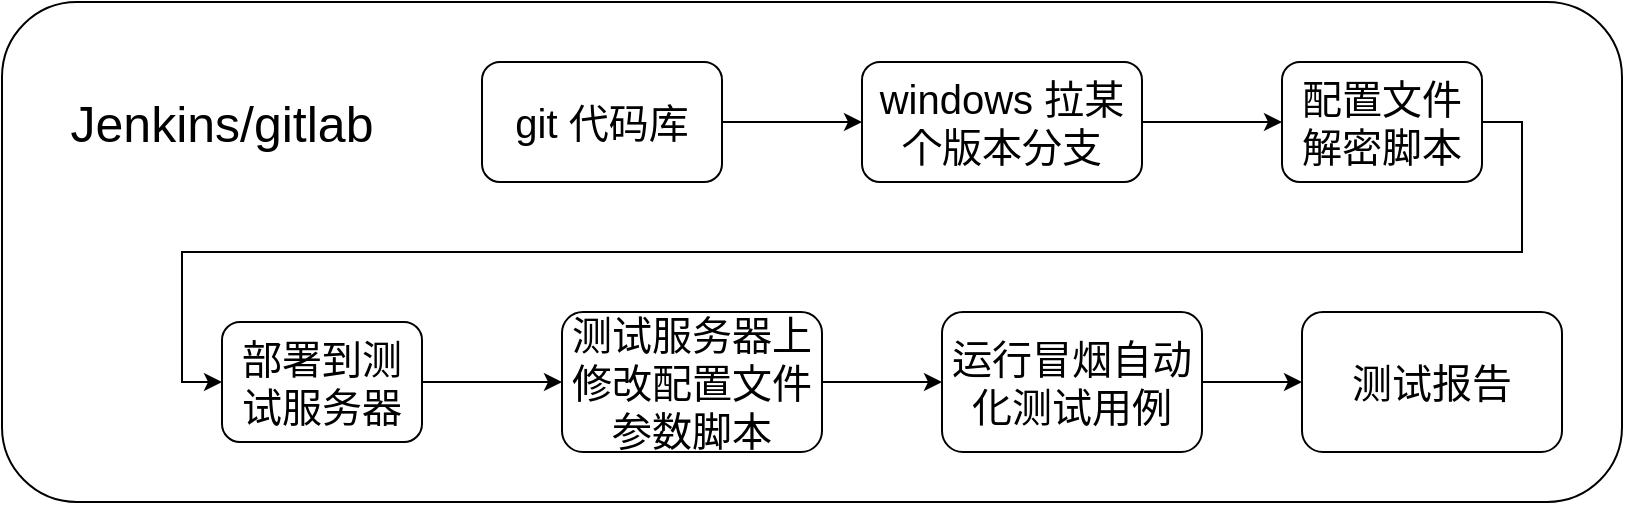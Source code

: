 <mxfile version="12.4.3" type="github" pages="1">
  <diagram id="DtKtHtbxeq_ghaz5WyAQ" name="Page-1">
    <mxGraphModel dx="1360" dy="753" grid="1" gridSize="10" guides="1" tooltips="1" connect="1" arrows="1" fold="1" page="1" pageScale="1" pageWidth="3300" pageHeight="4681" math="0" shadow="0">
      <root>
        <mxCell id="0"/>
        <mxCell id="1" parent="0"/>
        <mxCell id="g2pXE5J7bdPW5n_6ziGJ-14" value="" style="rounded=1;whiteSpace=wrap;html=1;" vertex="1" parent="1">
          <mxGeometry x="170" y="130" width="810" height="250" as="geometry"/>
        </mxCell>
        <mxCell id="g2pXE5J7bdPW5n_6ziGJ-6" style="edgeStyle=orthogonalEdgeStyle;rounded=0;orthogonalLoop=1;jettySize=auto;html=1;exitX=1;exitY=0.5;exitDx=0;exitDy=0;entryX=0;entryY=0.5;entryDx=0;entryDy=0;" edge="1" parent="1" source="g2pXE5J7bdPW5n_6ziGJ-1" target="g2pXE5J7bdPW5n_6ziGJ-2">
          <mxGeometry relative="1" as="geometry"/>
        </mxCell>
        <mxCell id="g2pXE5J7bdPW5n_6ziGJ-1" value="&lt;font style=&quot;font-size: 20px&quot;&gt;git&amp;nbsp;代码库&lt;/font&gt;" style="rounded=1;whiteSpace=wrap;html=1;" vertex="1" parent="1">
          <mxGeometry x="410" y="160" width="120" height="60" as="geometry"/>
        </mxCell>
        <mxCell id="g2pXE5J7bdPW5n_6ziGJ-7" style="edgeStyle=orthogonalEdgeStyle;rounded=0;orthogonalLoop=1;jettySize=auto;html=1;exitX=1;exitY=0.5;exitDx=0;exitDy=0;entryX=0;entryY=0.5;entryDx=0;entryDy=0;" edge="1" parent="1" source="g2pXE5J7bdPW5n_6ziGJ-2" target="g2pXE5J7bdPW5n_6ziGJ-3">
          <mxGeometry relative="1" as="geometry"/>
        </mxCell>
        <mxCell id="g2pXE5J7bdPW5n_6ziGJ-2" value="&lt;font style=&quot;font-size: 20px&quot;&gt;windows&amp;nbsp;拉某个版本分支&lt;/font&gt;" style="rounded=1;whiteSpace=wrap;html=1;" vertex="1" parent="1">
          <mxGeometry x="600" y="160" width="140" height="60" as="geometry"/>
        </mxCell>
        <mxCell id="g2pXE5J7bdPW5n_6ziGJ-8" style="edgeStyle=orthogonalEdgeStyle;rounded=0;orthogonalLoop=1;jettySize=auto;html=1;exitX=1;exitY=0.5;exitDx=0;exitDy=0;entryX=0;entryY=0.5;entryDx=0;entryDy=0;" edge="1" parent="1" source="g2pXE5J7bdPW5n_6ziGJ-3" target="g2pXE5J7bdPW5n_6ziGJ-4">
          <mxGeometry relative="1" as="geometry"/>
        </mxCell>
        <mxCell id="g2pXE5J7bdPW5n_6ziGJ-3" value="&lt;font style=&quot;font-size: 20px&quot;&gt;配置文件解密脚本&lt;/font&gt;" style="rounded=1;whiteSpace=wrap;html=1;" vertex="1" parent="1">
          <mxGeometry x="810" y="160" width="100" height="60" as="geometry"/>
        </mxCell>
        <mxCell id="g2pXE5J7bdPW5n_6ziGJ-9" style="edgeStyle=orthogonalEdgeStyle;rounded=0;orthogonalLoop=1;jettySize=auto;html=1;exitX=1;exitY=0.5;exitDx=0;exitDy=0;entryX=0;entryY=0.5;entryDx=0;entryDy=0;" edge="1" parent="1" source="g2pXE5J7bdPW5n_6ziGJ-4" target="g2pXE5J7bdPW5n_6ziGJ-5">
          <mxGeometry relative="1" as="geometry"/>
        </mxCell>
        <mxCell id="g2pXE5J7bdPW5n_6ziGJ-4" value="&lt;span style=&quot;font-size: 20px&quot;&gt;部署到测试服务器&lt;/span&gt;" style="rounded=1;whiteSpace=wrap;html=1;" vertex="1" parent="1">
          <mxGeometry x="280" y="290" width="100" height="60" as="geometry"/>
        </mxCell>
        <mxCell id="g2pXE5J7bdPW5n_6ziGJ-11" style="edgeStyle=orthogonalEdgeStyle;rounded=0;orthogonalLoop=1;jettySize=auto;html=1;exitX=1;exitY=0.5;exitDx=0;exitDy=0;entryX=0;entryY=0.5;entryDx=0;entryDy=0;" edge="1" parent="1" source="g2pXE5J7bdPW5n_6ziGJ-5" target="g2pXE5J7bdPW5n_6ziGJ-10">
          <mxGeometry relative="1" as="geometry"/>
        </mxCell>
        <mxCell id="g2pXE5J7bdPW5n_6ziGJ-5" value="&lt;span style=&quot;font-size: 20px&quot;&gt;测试服务器上修改配置文件参数脚本&lt;/span&gt;" style="rounded=1;whiteSpace=wrap;html=1;" vertex="1" parent="1">
          <mxGeometry x="450" y="285" width="130" height="70" as="geometry"/>
        </mxCell>
        <mxCell id="g2pXE5J7bdPW5n_6ziGJ-13" style="edgeStyle=orthogonalEdgeStyle;rounded=0;orthogonalLoop=1;jettySize=auto;html=1;exitX=1;exitY=0.5;exitDx=0;exitDy=0;" edge="1" parent="1" source="g2pXE5J7bdPW5n_6ziGJ-10" target="g2pXE5J7bdPW5n_6ziGJ-12">
          <mxGeometry relative="1" as="geometry"/>
        </mxCell>
        <mxCell id="g2pXE5J7bdPW5n_6ziGJ-10" value="&lt;span style=&quot;font-size: 20px&quot;&gt;运行冒烟自动化测试用例&lt;/span&gt;" style="rounded=1;whiteSpace=wrap;html=1;" vertex="1" parent="1">
          <mxGeometry x="640" y="285" width="130" height="70" as="geometry"/>
        </mxCell>
        <mxCell id="g2pXE5J7bdPW5n_6ziGJ-12" value="&lt;span style=&quot;font-size: 20px&quot;&gt;测试报告&lt;/span&gt;" style="rounded=1;whiteSpace=wrap;html=1;" vertex="1" parent="1">
          <mxGeometry x="820" y="285" width="130" height="70" as="geometry"/>
        </mxCell>
        <mxCell id="g2pXE5J7bdPW5n_6ziGJ-15" value="&lt;font style=&quot;font-size: 25px&quot;&gt;&lt;font style=&quot;font-size: 25px&quot;&gt;Jenkins&lt;/font&gt;/gitlab&lt;/font&gt;" style="text;html=1;strokeColor=none;fillColor=none;align=center;verticalAlign=middle;whiteSpace=wrap;rounded=0;" vertex="1" parent="1">
          <mxGeometry x="240" y="160" width="80" height="60" as="geometry"/>
        </mxCell>
      </root>
    </mxGraphModel>
  </diagram>
</mxfile>
